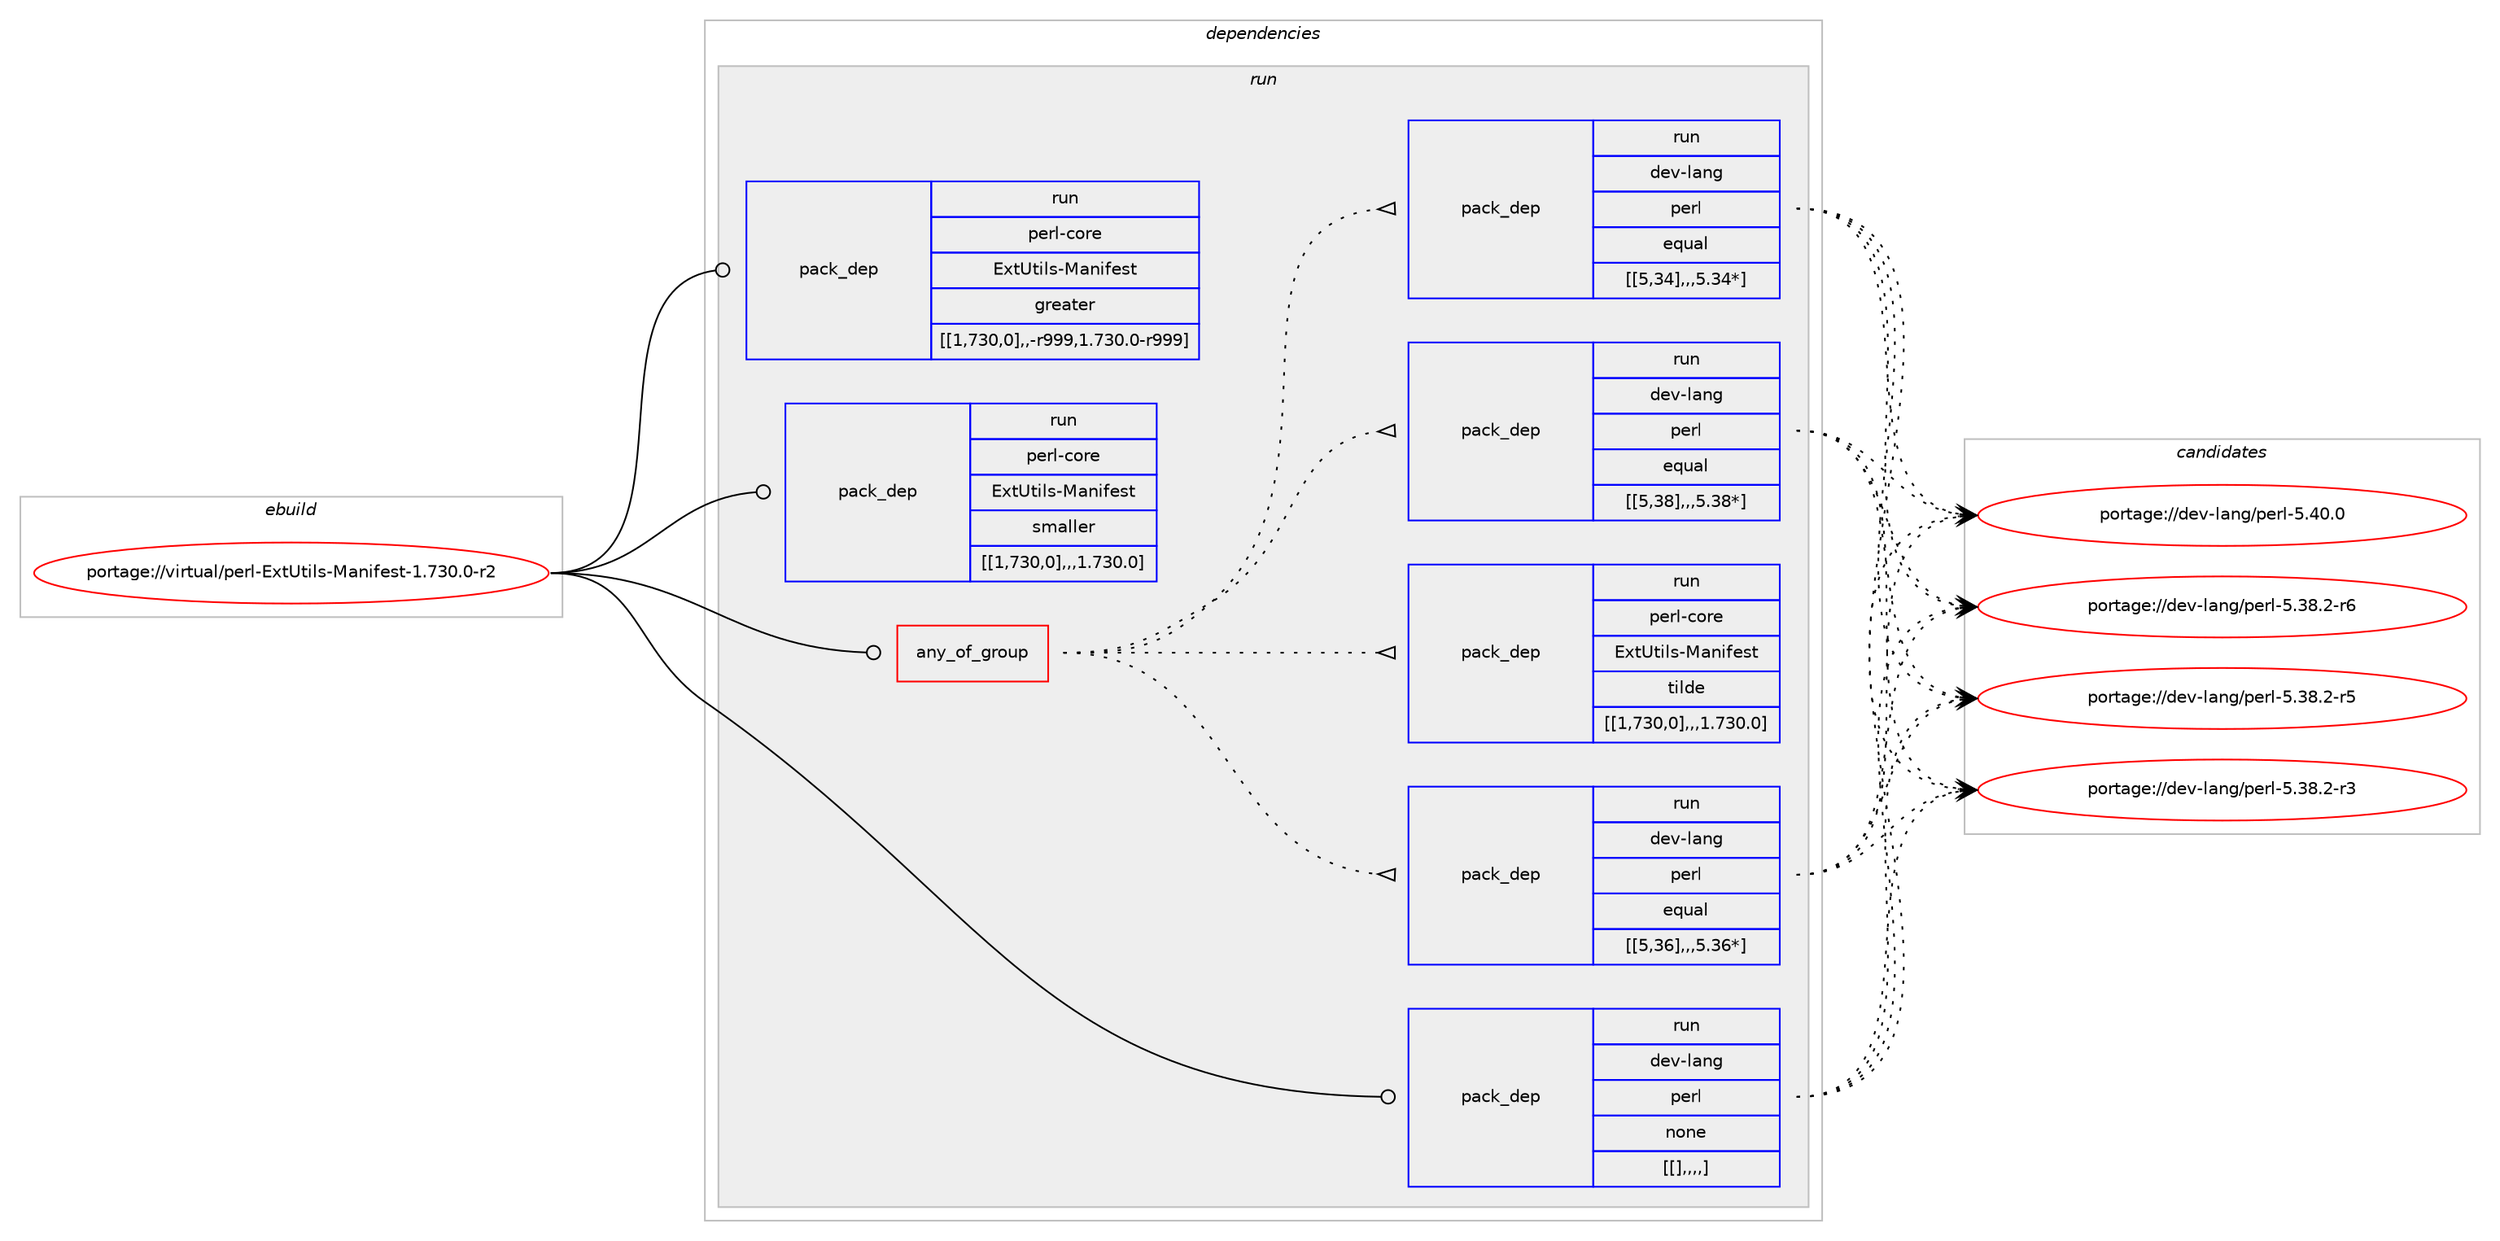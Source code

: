 digraph prolog {

# *************
# Graph options
# *************

newrank=true;
concentrate=true;
compound=true;
graph [rankdir=LR,fontname=Helvetica,fontsize=10,ranksep=1.5];#, ranksep=2.5, nodesep=0.2];
edge  [arrowhead=vee];
node  [fontname=Helvetica,fontsize=10];

# **********
# The ebuild
# **********

subgraph cluster_leftcol {
color=gray;
label=<<i>ebuild</i>>;
id [label="portage://virtual/perl-ExtUtils-Manifest-1.730.0-r2", color=red, width=4, href="../virtual/perl-ExtUtils-Manifest-1.730.0-r2.svg"];
}

# ****************
# The dependencies
# ****************

subgraph cluster_midcol {
color=gray;
label=<<i>dependencies</i>>;
subgraph cluster_compile {
fillcolor="#eeeeee";
style=filled;
label=<<i>compile</i>>;
}
subgraph cluster_compileandrun {
fillcolor="#eeeeee";
style=filled;
label=<<i>compile and run</i>>;
}
subgraph cluster_run {
fillcolor="#eeeeee";
style=filled;
label=<<i>run</i>>;
subgraph any81 {
dependency1882 [label=<<TABLE BORDER="0" CELLBORDER="1" CELLSPACING="0" CELLPADDING="4"><TR><TD CELLPADDING="10">any_of_group</TD></TR></TABLE>>, shape=none, color=red];subgraph pack1474 {
dependency1883 [label=<<TABLE BORDER="0" CELLBORDER="1" CELLSPACING="0" CELLPADDING="4" WIDTH="220"><TR><TD ROWSPAN="6" CELLPADDING="30">pack_dep</TD></TR><TR><TD WIDTH="110">run</TD></TR><TR><TD>dev-lang</TD></TR><TR><TD>perl</TD></TR><TR><TD>equal</TD></TR><TR><TD>[[5,38],,,5.38*]</TD></TR></TABLE>>, shape=none, color=blue];
}
dependency1882:e -> dependency1883:w [weight=20,style="dotted",arrowhead="oinv"];
subgraph pack1477 {
dependency1886 [label=<<TABLE BORDER="0" CELLBORDER="1" CELLSPACING="0" CELLPADDING="4" WIDTH="220"><TR><TD ROWSPAN="6" CELLPADDING="30">pack_dep</TD></TR><TR><TD WIDTH="110">run</TD></TR><TR><TD>dev-lang</TD></TR><TR><TD>perl</TD></TR><TR><TD>equal</TD></TR><TR><TD>[[5,36],,,5.36*]</TD></TR></TABLE>>, shape=none, color=blue];
}
dependency1882:e -> dependency1886:w [weight=20,style="dotted",arrowhead="oinv"];
subgraph pack1478 {
dependency1887 [label=<<TABLE BORDER="0" CELLBORDER="1" CELLSPACING="0" CELLPADDING="4" WIDTH="220"><TR><TD ROWSPAN="6" CELLPADDING="30">pack_dep</TD></TR><TR><TD WIDTH="110">run</TD></TR><TR><TD>dev-lang</TD></TR><TR><TD>perl</TD></TR><TR><TD>equal</TD></TR><TR><TD>[[5,34],,,5.34*]</TD></TR></TABLE>>, shape=none, color=blue];
}
dependency1882:e -> dependency1887:w [weight=20,style="dotted",arrowhead="oinv"];
subgraph pack1479 {
dependency1888 [label=<<TABLE BORDER="0" CELLBORDER="1" CELLSPACING="0" CELLPADDING="4" WIDTH="220"><TR><TD ROWSPAN="6" CELLPADDING="30">pack_dep</TD></TR><TR><TD WIDTH="110">run</TD></TR><TR><TD>perl-core</TD></TR><TR><TD>ExtUtils-Manifest</TD></TR><TR><TD>tilde</TD></TR><TR><TD>[[1,730,0],,,1.730.0]</TD></TR></TABLE>>, shape=none, color=blue];
}
dependency1882:e -> dependency1888:w [weight=20,style="dotted",arrowhead="oinv"];
}
id:e -> dependency1882:w [weight=20,style="solid",arrowhead="odot"];
subgraph pack1482 {
dependency1892 [label=<<TABLE BORDER="0" CELLBORDER="1" CELLSPACING="0" CELLPADDING="4" WIDTH="220"><TR><TD ROWSPAN="6" CELLPADDING="30">pack_dep</TD></TR><TR><TD WIDTH="110">run</TD></TR><TR><TD>dev-lang</TD></TR><TR><TD>perl</TD></TR><TR><TD>none</TD></TR><TR><TD>[[],,,,]</TD></TR></TABLE>>, shape=none, color=blue];
}
id:e -> dependency1892:w [weight=20,style="solid",arrowhead="odot"];
subgraph pack1484 {
dependency1894 [label=<<TABLE BORDER="0" CELLBORDER="1" CELLSPACING="0" CELLPADDING="4" WIDTH="220"><TR><TD ROWSPAN="6" CELLPADDING="30">pack_dep</TD></TR><TR><TD WIDTH="110">run</TD></TR><TR><TD>perl-core</TD></TR><TR><TD>ExtUtils-Manifest</TD></TR><TR><TD>greater</TD></TR><TR><TD>[[1,730,0],,-r999,1.730.0-r999]</TD></TR></TABLE>>, shape=none, color=blue];
}
id:e -> dependency1894:w [weight=20,style="solid",arrowhead="odot"];
subgraph pack1486 {
dependency1897 [label=<<TABLE BORDER="0" CELLBORDER="1" CELLSPACING="0" CELLPADDING="4" WIDTH="220"><TR><TD ROWSPAN="6" CELLPADDING="30">pack_dep</TD></TR><TR><TD WIDTH="110">run</TD></TR><TR><TD>perl-core</TD></TR><TR><TD>ExtUtils-Manifest</TD></TR><TR><TD>smaller</TD></TR><TR><TD>[[1,730,0],,,1.730.0]</TD></TR></TABLE>>, shape=none, color=blue];
}
id:e -> dependency1897:w [weight=20,style="solid",arrowhead="odot"];
}
}

# **************
# The candidates
# **************

subgraph cluster_choices {
rank=same;
color=gray;
label=<<i>candidates</i>>;

subgraph choice1476 {
color=black;
nodesep=1;
choice10010111845108971101034711210111410845534652484648 [label="portage://dev-lang/perl-5.40.0", color=red, width=4,href="../dev-lang/perl-5.40.0.svg"];
choice100101118451089711010347112101114108455346515646504511454 [label="portage://dev-lang/perl-5.38.2-r6", color=red, width=4,href="../dev-lang/perl-5.38.2-r6.svg"];
choice100101118451089711010347112101114108455346515646504511453 [label="portage://dev-lang/perl-5.38.2-r5", color=red, width=4,href="../dev-lang/perl-5.38.2-r5.svg"];
choice100101118451089711010347112101114108455346515646504511451 [label="portage://dev-lang/perl-5.38.2-r3", color=red, width=4,href="../dev-lang/perl-5.38.2-r3.svg"];
dependency1883:e -> choice10010111845108971101034711210111410845534652484648:w [style=dotted,weight="100"];
dependency1883:e -> choice100101118451089711010347112101114108455346515646504511454:w [style=dotted,weight="100"];
dependency1883:e -> choice100101118451089711010347112101114108455346515646504511453:w [style=dotted,weight="100"];
dependency1883:e -> choice100101118451089711010347112101114108455346515646504511451:w [style=dotted,weight="100"];
}
subgraph choice1478 {
color=black;
nodesep=1;
choice10010111845108971101034711210111410845534652484648 [label="portage://dev-lang/perl-5.40.0", color=red, width=4,href="../dev-lang/perl-5.40.0.svg"];
choice100101118451089711010347112101114108455346515646504511454 [label="portage://dev-lang/perl-5.38.2-r6", color=red, width=4,href="../dev-lang/perl-5.38.2-r6.svg"];
choice100101118451089711010347112101114108455346515646504511453 [label="portage://dev-lang/perl-5.38.2-r5", color=red, width=4,href="../dev-lang/perl-5.38.2-r5.svg"];
choice100101118451089711010347112101114108455346515646504511451 [label="portage://dev-lang/perl-5.38.2-r3", color=red, width=4,href="../dev-lang/perl-5.38.2-r3.svg"];
dependency1886:e -> choice10010111845108971101034711210111410845534652484648:w [style=dotted,weight="100"];
dependency1886:e -> choice100101118451089711010347112101114108455346515646504511454:w [style=dotted,weight="100"];
dependency1886:e -> choice100101118451089711010347112101114108455346515646504511453:w [style=dotted,weight="100"];
dependency1886:e -> choice100101118451089711010347112101114108455346515646504511451:w [style=dotted,weight="100"];
}
subgraph choice1479 {
color=black;
nodesep=1;
choice10010111845108971101034711210111410845534652484648 [label="portage://dev-lang/perl-5.40.0", color=red, width=4,href="../dev-lang/perl-5.40.0.svg"];
choice100101118451089711010347112101114108455346515646504511454 [label="portage://dev-lang/perl-5.38.2-r6", color=red, width=4,href="../dev-lang/perl-5.38.2-r6.svg"];
choice100101118451089711010347112101114108455346515646504511453 [label="portage://dev-lang/perl-5.38.2-r5", color=red, width=4,href="../dev-lang/perl-5.38.2-r5.svg"];
choice100101118451089711010347112101114108455346515646504511451 [label="portage://dev-lang/perl-5.38.2-r3", color=red, width=4,href="../dev-lang/perl-5.38.2-r3.svg"];
dependency1887:e -> choice10010111845108971101034711210111410845534652484648:w [style=dotted,weight="100"];
dependency1887:e -> choice100101118451089711010347112101114108455346515646504511454:w [style=dotted,weight="100"];
dependency1887:e -> choice100101118451089711010347112101114108455346515646504511453:w [style=dotted,weight="100"];
dependency1887:e -> choice100101118451089711010347112101114108455346515646504511451:w [style=dotted,weight="100"];
}
subgraph choice1484 {
color=black;
nodesep=1;
}
subgraph choice1485 {
color=black;
nodesep=1;
choice10010111845108971101034711210111410845534652484648 [label="portage://dev-lang/perl-5.40.0", color=red, width=4,href="../dev-lang/perl-5.40.0.svg"];
choice100101118451089711010347112101114108455346515646504511454 [label="portage://dev-lang/perl-5.38.2-r6", color=red, width=4,href="../dev-lang/perl-5.38.2-r6.svg"];
choice100101118451089711010347112101114108455346515646504511453 [label="portage://dev-lang/perl-5.38.2-r5", color=red, width=4,href="../dev-lang/perl-5.38.2-r5.svg"];
choice100101118451089711010347112101114108455346515646504511451 [label="portage://dev-lang/perl-5.38.2-r3", color=red, width=4,href="../dev-lang/perl-5.38.2-r3.svg"];
dependency1892:e -> choice10010111845108971101034711210111410845534652484648:w [style=dotted,weight="100"];
dependency1892:e -> choice100101118451089711010347112101114108455346515646504511454:w [style=dotted,weight="100"];
dependency1892:e -> choice100101118451089711010347112101114108455346515646504511453:w [style=dotted,weight="100"];
dependency1892:e -> choice100101118451089711010347112101114108455346515646504511451:w [style=dotted,weight="100"];
}
subgraph choice1491 {
color=black;
nodesep=1;
}
subgraph choice1492 {
color=black;
nodesep=1;
}
}

}
